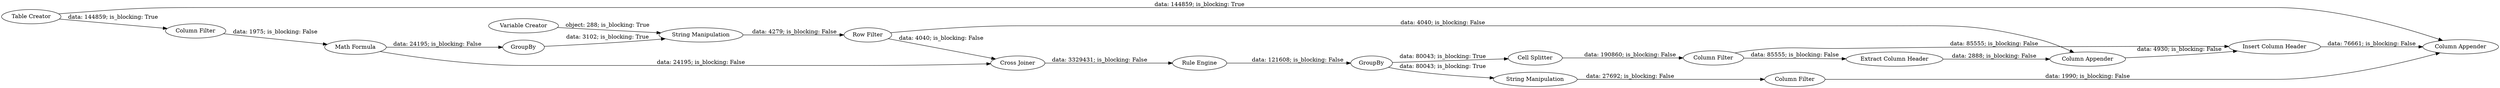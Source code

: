 digraph {
	"2483024962113141041_4" [label="String Manipulation"]
	"2483024962113141041_9" [label="Column Filter"]
	"2483024962113141041_1" [label="Table Creator"]
	"2483024962113141041_5" [label="Cross Joiner"]
	"2483024962113141041_2" [label="Math Formula"]
	"2483024962113141041_13" [label="Column Appender"]
	"2483024962113141041_18" [label="Row Filter"]
	"2483024962113141041_10" [label="Extract Column Header"]
	"2483024962113141041_7" [label=GroupBy]
	"2483024962113141041_3" [label=GroupBy]
	"2483024962113141041_15" [label="Column Filter"]
	"2483024962113141041_8" [label="Cell Splitter"]
	"2483024962113141041_16" [label="String Manipulation"]
	"2483024962113141041_6" [label="Rule Engine"]
	"2483024962113141041_11" [label="Column Appender"]
	"2483024962113141041_14" [label="Variable Creator"]
	"2483024962113141041_17" [label="Column Filter"]
	"2483024962113141041_12" [label="Insert Column Header"]
	"2483024962113141041_7" -> "2483024962113141041_16" [label="data: 80043; is_blocking: True"]
	"2483024962113141041_6" -> "2483024962113141041_7" [label="data: 121608; is_blocking: False"]
	"2483024962113141041_9" -> "2483024962113141041_12" [label="data: 85555; is_blocking: False"]
	"2483024962113141041_2" -> "2483024962113141041_3" [label="data: 24195; is_blocking: False"]
	"2483024962113141041_10" -> "2483024962113141041_11" [label="data: 2888; is_blocking: False"]
	"2483024962113141041_18" -> "2483024962113141041_5" [label="data: 4040; is_blocking: False"]
	"2483024962113141041_5" -> "2483024962113141041_6" [label="data: 3329431; is_blocking: False"]
	"2483024962113141041_9" -> "2483024962113141041_10" [label="data: 85555; is_blocking: False"]
	"2483024962113141041_14" -> "2483024962113141041_4" [label="object: 288; is_blocking: True"]
	"2483024962113141041_16" -> "2483024962113141041_17" [label="data: 27692; is_blocking: False"]
	"2483024962113141041_2" -> "2483024962113141041_5" [label="data: 24195; is_blocking: False"]
	"2483024962113141041_17" -> "2483024962113141041_13" [label="data: 1990; is_blocking: False"]
	"2483024962113141041_1" -> "2483024962113141041_15" [label="data: 144859; is_blocking: True"]
	"2483024962113141041_12" -> "2483024962113141041_13" [label="data: 76661; is_blocking: False"]
	"2483024962113141041_7" -> "2483024962113141041_8" [label="data: 80043; is_blocking: True"]
	"2483024962113141041_1" -> "2483024962113141041_13" [label="data: 144859; is_blocking: True"]
	"2483024962113141041_4" -> "2483024962113141041_18" [label="data: 4279; is_blocking: False"]
	"2483024962113141041_8" -> "2483024962113141041_9" [label="data: 190860; is_blocking: False"]
	"2483024962113141041_15" -> "2483024962113141041_2" [label="data: 1975; is_blocking: False"]
	"2483024962113141041_11" -> "2483024962113141041_12" [label="data: 4930; is_blocking: False"]
	"2483024962113141041_3" -> "2483024962113141041_4" [label="data: 3102; is_blocking: True"]
	"2483024962113141041_18" -> "2483024962113141041_11" [label="data: 4040; is_blocking: False"]
	rankdir=LR
}
